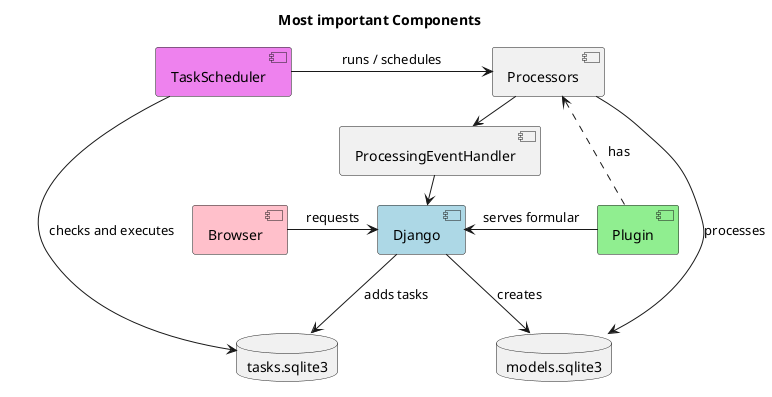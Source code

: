 @startuml

    title Most important Components
    component Browser #pink
    component Django #lightblue
    component TaskScheduler #violet
    component Processors
    component Plugin #lightgreen
    component ProcessingEventHandler
    database models.sqlite3
    database tasks.sqlite3

    Django --> models.sqlite3: creates
    Django --> tasks.sqlite3: adds tasks
    Plugin -> Django: serves formular
    Plugin -up.> Processors: has

    Browser -> Django: requests
    TaskScheduler -> Processors: runs / schedules
    TaskScheduler -> tasks.sqlite3: checks and executes
    ProcessingEventHandler -> Django: sends requests

    Processors -> [ProcessingEventHandler]: signal events
    Processors -down-> models.sqlite3: processes
@enduml